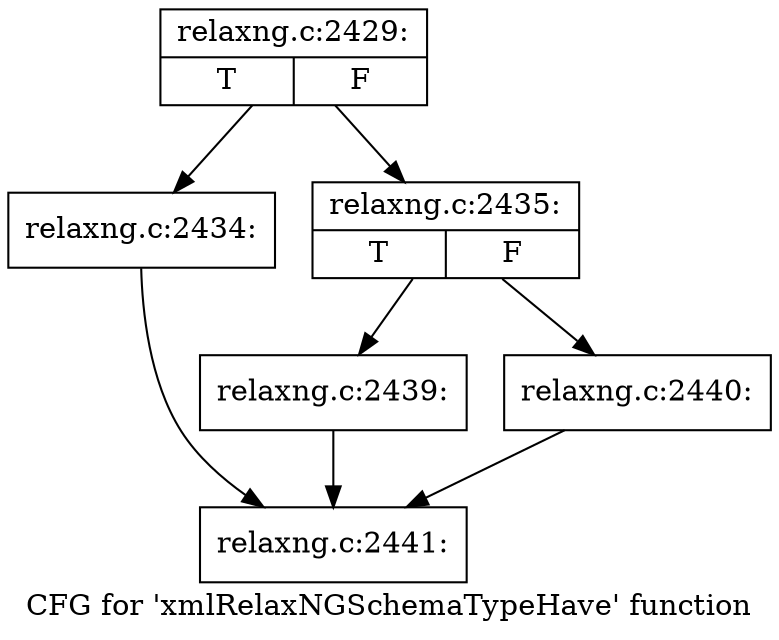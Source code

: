 digraph "CFG for 'xmlRelaxNGSchemaTypeHave' function" {
	label="CFG for 'xmlRelaxNGSchemaTypeHave' function";

	Node0x555e9c2a0c20 [shape=record,label="{relaxng.c:2429:|{<s0>T|<s1>F}}"];
	Node0x555e9c2a0c20 -> Node0x555e9c1c93d0;
	Node0x555e9c2a0c20 -> Node0x555e9c1c94e0;
	Node0x555e9c1c93d0 [shape=record,label="{relaxng.c:2434:}"];
	Node0x555e9c1c93d0 -> Node0x555e9c2a0c70;
	Node0x555e9c1c94e0 [shape=record,label="{relaxng.c:2435:|{<s0>T|<s1>F}}"];
	Node0x555e9c1c94e0 -> Node0x555e9c2b22b0;
	Node0x555e9c1c94e0 -> Node0x555e9c2b2300;
	Node0x555e9c2b22b0 [shape=record,label="{relaxng.c:2439:}"];
	Node0x555e9c2b22b0 -> Node0x555e9c2a0c70;
	Node0x555e9c2b2300 [shape=record,label="{relaxng.c:2440:}"];
	Node0x555e9c2b2300 -> Node0x555e9c2a0c70;
	Node0x555e9c2a0c70 [shape=record,label="{relaxng.c:2441:}"];
}
